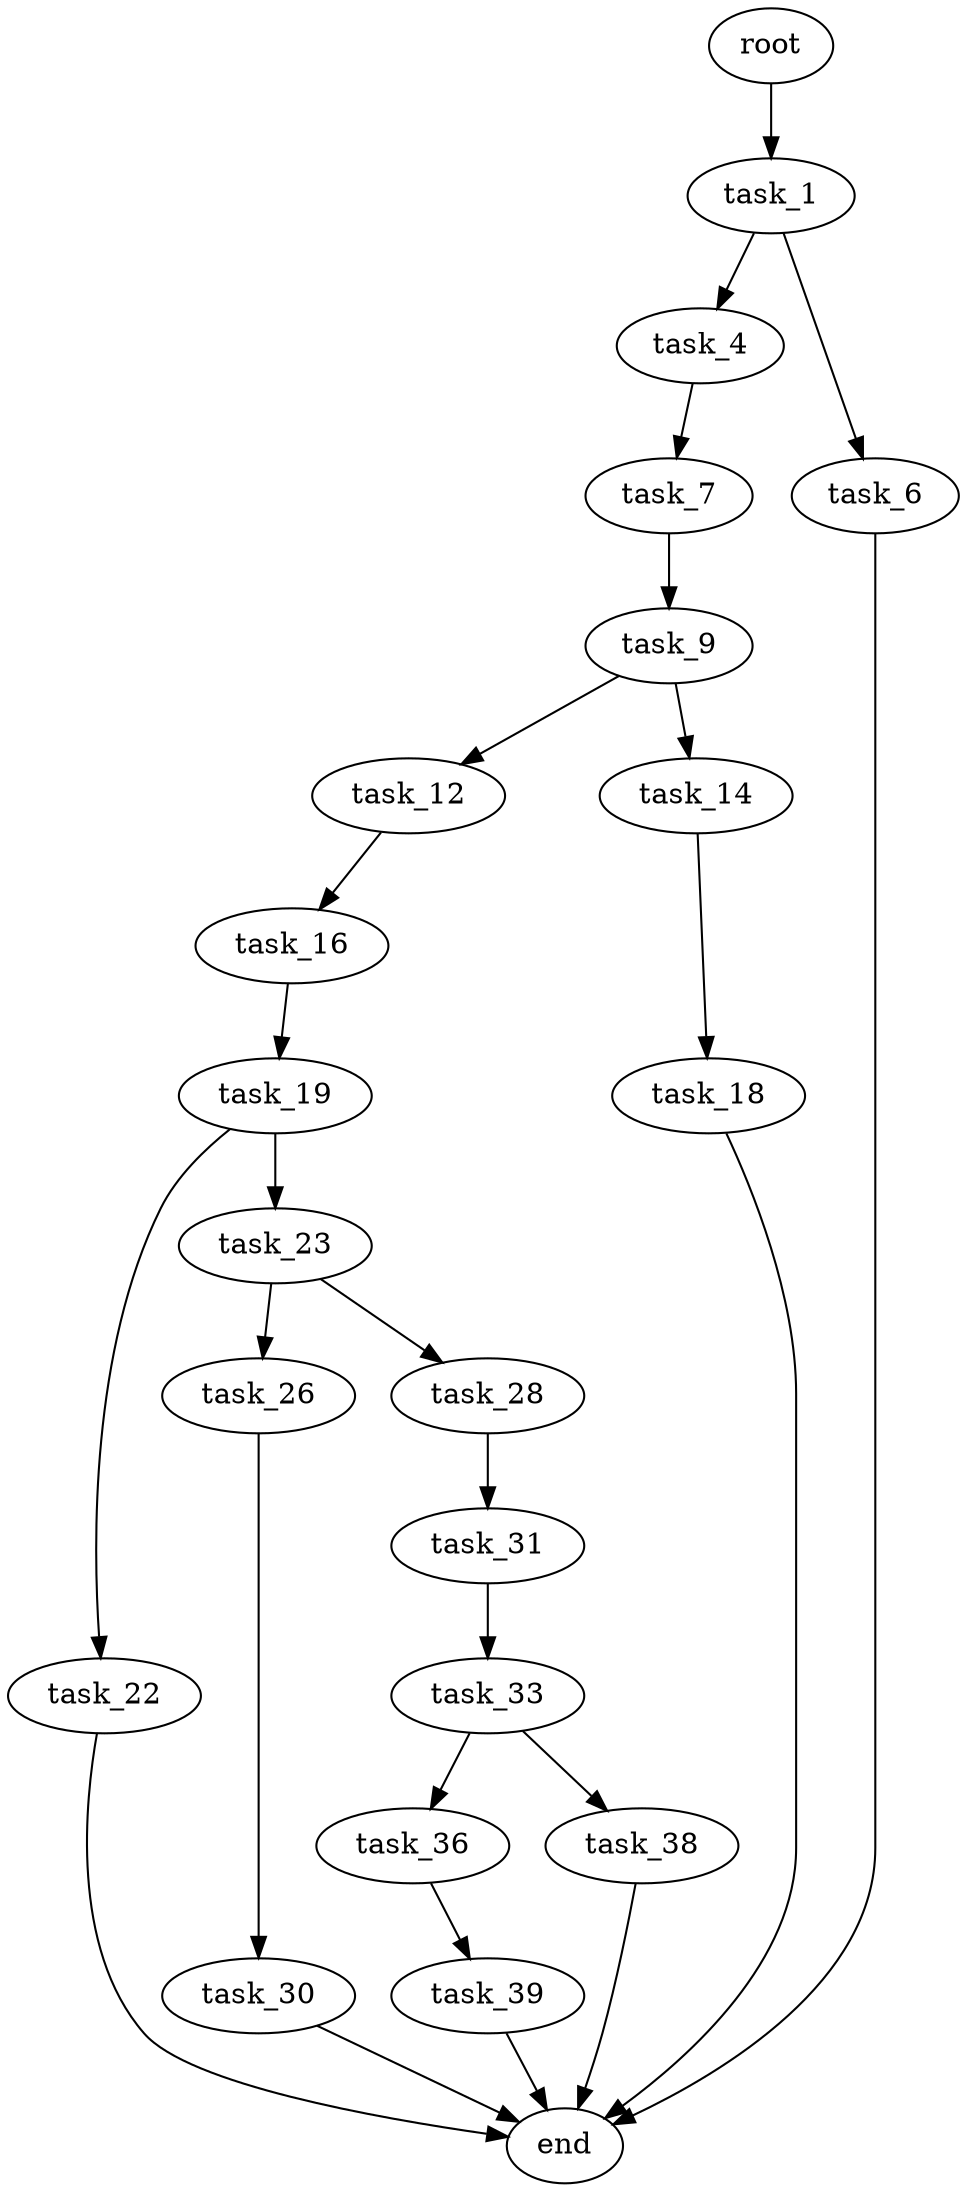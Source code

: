 digraph G {
  root [size="0.000000"];
  task_1 [size="28991029248.000000"];
  task_4 [size="1314072690648.000000"];
  task_6 [size="1273752944783.000000"];
  task_7 [size="24647689535.000000"];
  task_9 [size="8946890209.000000"];
  task_12 [size="226908863073.000000"];
  task_14 [size="154621441921.000000"];
  task_16 [size="1274313987.000000"];
  task_18 [size="231928233984.000000"];
  task_19 [size="316570498441.000000"];
  task_22 [size="549755813888.000000"];
  task_23 [size="97672945017.000000"];
  task_26 [size="192298621589.000000"];
  task_28 [size="782757789696.000000"];
  task_30 [size="8936254968.000000"];
  task_31 [size="5574138496.000000"];
  task_33 [size="68719476736.000000"];
  task_36 [size="423720232737.000000"];
  task_38 [size="599331757389.000000"];
  task_39 [size="68719476736.000000"];
  end [size="0.000000"];

  root -> task_1 [size="1.000000"];
  task_1 -> task_4 [size="75497472.000000"];
  task_1 -> task_6 [size="75497472.000000"];
  task_4 -> task_7 [size="838860800.000000"];
  task_6 -> end [size="1.000000"];
  task_7 -> task_9 [size="411041792.000000"];
  task_9 -> task_12 [size="411041792.000000"];
  task_9 -> task_14 [size="411041792.000000"];
  task_12 -> task_16 [size="536870912.000000"];
  task_14 -> task_18 [size="134217728.000000"];
  task_16 -> task_19 [size="33554432.000000"];
  task_18 -> end [size="1.000000"];
  task_19 -> task_22 [size="301989888.000000"];
  task_19 -> task_23 [size="301989888.000000"];
  task_22 -> end [size="1.000000"];
  task_23 -> task_26 [size="75497472.000000"];
  task_23 -> task_28 [size="75497472.000000"];
  task_26 -> task_30 [size="134217728.000000"];
  task_28 -> task_31 [size="679477248.000000"];
  task_30 -> end [size="1.000000"];
  task_31 -> task_33 [size="134217728.000000"];
  task_33 -> task_36 [size="134217728.000000"];
  task_33 -> task_38 [size="134217728.000000"];
  task_36 -> task_39 [size="411041792.000000"];
  task_38 -> end [size="1.000000"];
  task_39 -> end [size="1.000000"];
}
